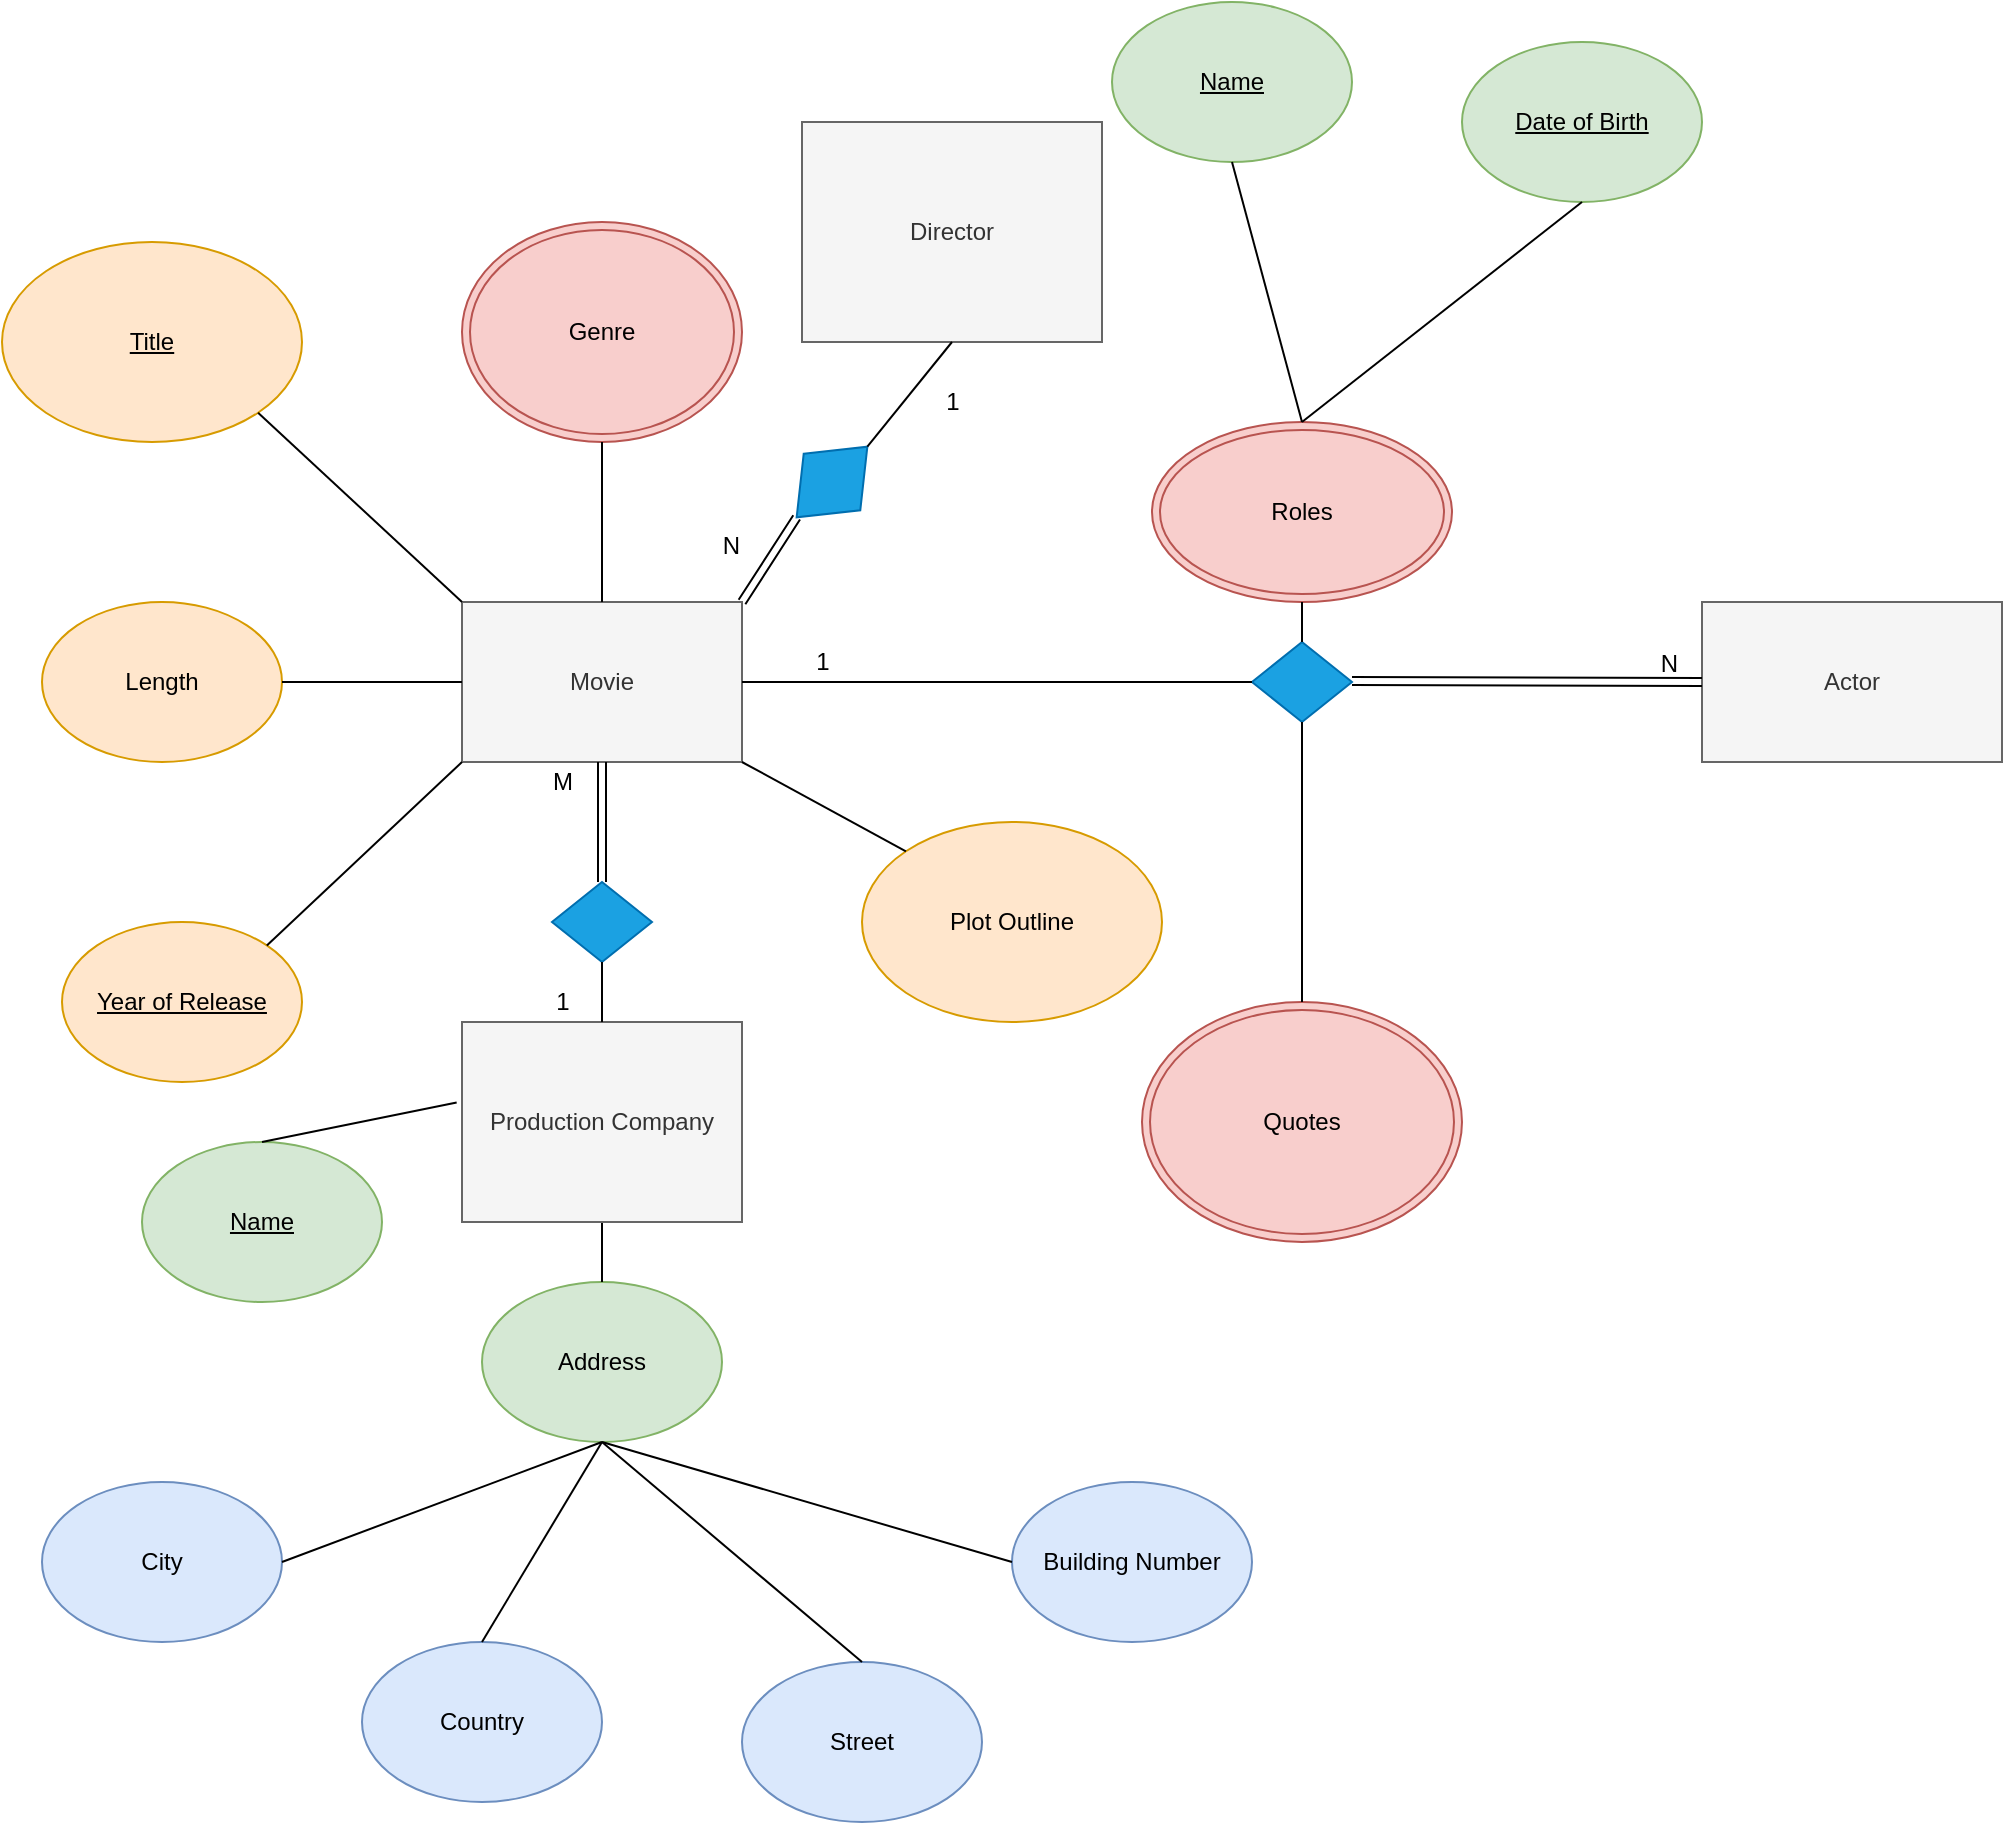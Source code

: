 <mxfile version="16.3.0" type="github">
  <diagram id="sgW8315THJMmDeOMLILc" name="Page-1">
    <mxGraphModel dx="1536" dy="1993" grid="1" gridSize="10" guides="1" tooltips="1" connect="1" arrows="1" fold="1" page="1" pageScale="1" pageWidth="850" pageHeight="1100" math="0" shadow="0">
      <root>
        <mxCell id="0" />
        <mxCell id="1" parent="0" />
        <mxCell id="68K0g6yoqlShgge0QlgU-1" value="Movie" style="rounded=0;whiteSpace=wrap;html=1;fillColor=#f5f5f5;strokeColor=#666666;fontColor=#333333;" parent="1" vertex="1">
          <mxGeometry x="320" y="240" width="140" height="80" as="geometry" />
        </mxCell>
        <mxCell id="68K0g6yoqlShgge0QlgU-12" value="Genre" style="ellipse;shape=doubleEllipse;whiteSpace=wrap;html=1;fillColor=#f8cecc;strokeColor=#b85450;" parent="1" vertex="1">
          <mxGeometry x="320" y="50" width="140" height="110" as="geometry" />
        </mxCell>
        <mxCell id="Qs5P2ZCcg5z2vbFwHX0I-3" value="&lt;u&gt;Title&lt;/u&gt;" style="ellipse;whiteSpace=wrap;html=1;fillColor=#ffe6cc;strokeColor=#d79b00;" parent="1" vertex="1">
          <mxGeometry x="90" y="60" width="150" height="100" as="geometry" />
        </mxCell>
        <mxCell id="Qs5P2ZCcg5z2vbFwHX0I-5" value="Length" style="ellipse;whiteSpace=wrap;html=1;fillColor=#ffe6cc;strokeColor=#d79b00;" parent="1" vertex="1">
          <mxGeometry x="110" y="240" width="120" height="80" as="geometry" />
        </mxCell>
        <mxCell id="Qs5P2ZCcg5z2vbFwHX0I-6" value="&lt;u&gt;Year of Release&lt;/u&gt;" style="ellipse;whiteSpace=wrap;html=1;fillColor=#ffe6cc;strokeColor=#d79b00;" parent="1" vertex="1">
          <mxGeometry x="120" y="400" width="120" height="80" as="geometry" />
        </mxCell>
        <mxCell id="Qs5P2ZCcg5z2vbFwHX0I-8" value="Plot Outline" style="ellipse;whiteSpace=wrap;html=1;fillColor=#ffe6cc;strokeColor=#d79b00;" parent="1" vertex="1">
          <mxGeometry x="520" y="350" width="150" height="100" as="geometry" />
        </mxCell>
        <mxCell id="Qs5P2ZCcg5z2vbFwHX0I-9" value="&lt;u&gt;Name&lt;/u&gt;" style="ellipse;whiteSpace=wrap;html=1;fillColor=#d5e8d4;strokeColor=#82b366;" parent="1" vertex="1">
          <mxGeometry x="160" y="510" width="120" height="80" as="geometry" />
        </mxCell>
        <mxCell id="Qs5P2ZCcg5z2vbFwHX0I-10" value="Address" style="ellipse;whiteSpace=wrap;html=1;fillColor=#d5e8d4;strokeColor=#82b366;" parent="1" vertex="1">
          <mxGeometry x="330" y="580" width="120" height="80" as="geometry" />
        </mxCell>
        <mxCell id="Qs5P2ZCcg5z2vbFwHX0I-11" value="Country" style="ellipse;whiteSpace=wrap;html=1;fillColor=#dae8fc;strokeColor=#6c8ebf;" parent="1" vertex="1">
          <mxGeometry x="270" y="760" width="120" height="80" as="geometry" />
        </mxCell>
        <mxCell id="Qs5P2ZCcg5z2vbFwHX0I-12" value="City" style="ellipse;whiteSpace=wrap;html=1;fillColor=#dae8fc;strokeColor=#6c8ebf;" parent="1" vertex="1">
          <mxGeometry x="110" y="680" width="120" height="80" as="geometry" />
        </mxCell>
        <mxCell id="Qs5P2ZCcg5z2vbFwHX0I-13" value="Street" style="ellipse;whiteSpace=wrap;html=1;fillColor=#dae8fc;strokeColor=#6c8ebf;" parent="1" vertex="1">
          <mxGeometry x="460" y="770" width="120" height="80" as="geometry" />
        </mxCell>
        <mxCell id="Qs5P2ZCcg5z2vbFwHX0I-14" value="Building Number" style="ellipse;whiteSpace=wrap;html=1;fillColor=#dae8fc;strokeColor=#6c8ebf;" parent="1" vertex="1">
          <mxGeometry x="595" y="680" width="120" height="80" as="geometry" />
        </mxCell>
        <mxCell id="Qs5P2ZCcg5z2vbFwHX0I-15" value="Actor" style="rounded=0;whiteSpace=wrap;html=1;fillColor=#f5f5f5;strokeColor=#666666;fontColor=#333333;" parent="1" vertex="1">
          <mxGeometry x="940" y="240" width="150" height="80" as="geometry" />
        </mxCell>
        <mxCell id="Qs5P2ZCcg5z2vbFwHX0I-17" value="&lt;u&gt;Name&lt;/u&gt;" style="ellipse;whiteSpace=wrap;html=1;fillColor=#d5e8d4;strokeColor=#82b366;" parent="1" vertex="1">
          <mxGeometry x="645" y="-60" width="120" height="80" as="geometry" />
        </mxCell>
        <mxCell id="Qs5P2ZCcg5z2vbFwHX0I-19" value="Quotes" style="ellipse;shape=doubleEllipse;whiteSpace=wrap;html=1;fillColor=#f8cecc;strokeColor=#b85450;" parent="1" vertex="1">
          <mxGeometry x="660" y="440" width="160" height="120" as="geometry" />
        </mxCell>
        <mxCell id="Qs5P2ZCcg5z2vbFwHX0I-22" value="" style="rhombus;whiteSpace=wrap;html=1;fillColor=#1ba1e2;strokeColor=#006EAF;fontColor=#ffffff;" parent="1" vertex="1">
          <mxGeometry x="715" y="260" width="50" height="40" as="geometry" />
        </mxCell>
        <mxCell id="Qs5P2ZCcg5z2vbFwHX0I-30" value="&lt;u&gt;Date of Birth&lt;/u&gt;" style="ellipse;whiteSpace=wrap;html=1;fillColor=#d5e8d4;strokeColor=#82b366;" parent="1" vertex="1">
          <mxGeometry x="820" y="-40" width="120" height="80" as="geometry" />
        </mxCell>
        <mxCell id="Qs5P2ZCcg5z2vbFwHX0I-31" value="Roles" style="ellipse;shape=doubleEllipse;whiteSpace=wrap;html=1;fillColor=#f8cecc;strokeColor=#b85450;" parent="1" vertex="1">
          <mxGeometry x="665" y="150" width="150" height="90" as="geometry" />
        </mxCell>
        <mxCell id="Qs5P2ZCcg5z2vbFwHX0I-32" value="" style="rhombus;whiteSpace=wrap;html=1;fillColor=#1ba1e2;strokeColor=#006EAF;fontColor=#ffffff;" parent="1" vertex="1">
          <mxGeometry x="365" y="380" width="50" height="40" as="geometry" />
        </mxCell>
        <mxCell id="Qs5P2ZCcg5z2vbFwHX0I-37" value="" style="endArrow=none;html=1;entryX=0;entryY=0.5;entryDx=0;entryDy=0;exitX=1;exitY=0.5;exitDx=0;exitDy=0;" parent="1" source="68K0g6yoqlShgge0QlgU-1" target="Qs5P2ZCcg5z2vbFwHX0I-22" edge="1">
          <mxGeometry width="50" height="50" relative="1" as="geometry">
            <mxPoint x="500" y="340" as="sourcePoint" />
            <mxPoint x="550" y="290" as="targetPoint" />
          </mxGeometry>
        </mxCell>
        <mxCell id="Qs5P2ZCcg5z2vbFwHX0I-38" value="" style="endArrow=none;html=1;entryX=0.5;entryY=1;entryDx=0;entryDy=0;exitX=0.5;exitY=0;exitDx=0;exitDy=0;" parent="1" source="Qs5P2ZCcg5z2vbFwHX0I-19" target="Qs5P2ZCcg5z2vbFwHX0I-22" edge="1">
          <mxGeometry width="50" height="50" relative="1" as="geometry">
            <mxPoint x="500" y="340" as="sourcePoint" />
            <mxPoint x="550" y="290" as="targetPoint" />
          </mxGeometry>
        </mxCell>
        <mxCell id="Qs5P2ZCcg5z2vbFwHX0I-40" value="" style="endArrow=none;html=1;exitX=0.5;exitY=0;exitDx=0;exitDy=0;entryX=-0.019;entryY=0.403;entryDx=0;entryDy=0;entryPerimeter=0;" parent="1" source="Qs5P2ZCcg5z2vbFwHX0I-9" target="Qs5P2ZCcg5z2vbFwHX0I-71" edge="1">
          <mxGeometry width="50" height="50" relative="1" as="geometry">
            <mxPoint x="430" y="550" as="sourcePoint" />
            <mxPoint x="480" y="500" as="targetPoint" />
          </mxGeometry>
        </mxCell>
        <mxCell id="Qs5P2ZCcg5z2vbFwHX0I-41" value="" style="endArrow=none;html=1;exitX=0.5;exitY=0;exitDx=0;exitDy=0;entryX=0.5;entryY=1;entryDx=0;entryDy=0;" parent="1" source="Qs5P2ZCcg5z2vbFwHX0I-11" target="Qs5P2ZCcg5z2vbFwHX0I-10" edge="1">
          <mxGeometry width="50" height="50" relative="1" as="geometry">
            <mxPoint x="430" y="570" as="sourcePoint" />
            <mxPoint x="480" y="520" as="targetPoint" />
          </mxGeometry>
        </mxCell>
        <mxCell id="Qs5P2ZCcg5z2vbFwHX0I-42" value="" style="endArrow=none;html=1;exitX=0.5;exitY=0;exitDx=0;exitDy=0;entryX=0.5;entryY=1;entryDx=0;entryDy=0;" parent="1" source="Qs5P2ZCcg5z2vbFwHX0I-10" target="Qs5P2ZCcg5z2vbFwHX0I-71" edge="1">
          <mxGeometry width="50" height="50" relative="1" as="geometry">
            <mxPoint x="430" y="570" as="sourcePoint" />
            <mxPoint x="390" y="500" as="targetPoint" />
          </mxGeometry>
        </mxCell>
        <mxCell id="Qs5P2ZCcg5z2vbFwHX0I-43" value="" style="endArrow=none;html=1;exitX=1;exitY=0.5;exitDx=0;exitDy=0;entryX=0.5;entryY=1;entryDx=0;entryDy=0;" parent="1" source="Qs5P2ZCcg5z2vbFwHX0I-12" target="Qs5P2ZCcg5z2vbFwHX0I-10" edge="1">
          <mxGeometry width="50" height="50" relative="1" as="geometry">
            <mxPoint x="430" y="570" as="sourcePoint" />
            <mxPoint x="480" y="520" as="targetPoint" />
          </mxGeometry>
        </mxCell>
        <mxCell id="Qs5P2ZCcg5z2vbFwHX0I-44" value="" style="endArrow=none;html=1;exitX=0.5;exitY=0;exitDx=0;exitDy=0;" parent="1" source="Qs5P2ZCcg5z2vbFwHX0I-13" edge="1">
          <mxGeometry width="50" height="50" relative="1" as="geometry">
            <mxPoint x="430" y="570" as="sourcePoint" />
            <mxPoint x="390" y="660" as="targetPoint" />
          </mxGeometry>
        </mxCell>
        <mxCell id="Qs5P2ZCcg5z2vbFwHX0I-45" value="" style="endArrow=none;html=1;entryX=0;entryY=0.5;entryDx=0;entryDy=0;exitX=0.5;exitY=1;exitDx=0;exitDy=0;" parent="1" source="Qs5P2ZCcg5z2vbFwHX0I-10" target="Qs5P2ZCcg5z2vbFwHX0I-14" edge="1">
          <mxGeometry width="50" height="50" relative="1" as="geometry">
            <mxPoint x="430" y="570" as="sourcePoint" />
            <mxPoint x="480" y="520" as="targetPoint" />
          </mxGeometry>
        </mxCell>
        <mxCell id="Qs5P2ZCcg5z2vbFwHX0I-46" value="" style="endArrow=none;html=1;exitX=1;exitY=0.5;exitDx=0;exitDy=0;" parent="1" source="Qs5P2ZCcg5z2vbFwHX0I-5" edge="1">
          <mxGeometry width="50" height="50" relative="1" as="geometry">
            <mxPoint x="500" y="330" as="sourcePoint" />
            <mxPoint x="320" y="280" as="targetPoint" />
          </mxGeometry>
        </mxCell>
        <mxCell id="Qs5P2ZCcg5z2vbFwHX0I-47" value="" style="endArrow=none;html=1;exitX=1;exitY=0;exitDx=0;exitDy=0;entryX=0;entryY=1;entryDx=0;entryDy=0;" parent="1" source="Qs5P2ZCcg5z2vbFwHX0I-6" target="68K0g6yoqlShgge0QlgU-1" edge="1">
          <mxGeometry width="50" height="50" relative="1" as="geometry">
            <mxPoint x="500" y="360" as="sourcePoint" />
            <mxPoint x="550" y="310" as="targetPoint" />
          </mxGeometry>
        </mxCell>
        <mxCell id="Qs5P2ZCcg5z2vbFwHX0I-48" value="" style="endArrow=none;html=1;exitX=0.5;exitY=0;exitDx=0;exitDy=0;entryX=0.5;entryY=1;entryDx=0;entryDy=0;" parent="1" source="68K0g6yoqlShgge0QlgU-1" target="68K0g6yoqlShgge0QlgU-12" edge="1">
          <mxGeometry width="50" height="50" relative="1" as="geometry">
            <mxPoint x="500" y="220" as="sourcePoint" />
            <mxPoint x="550" y="170" as="targetPoint" />
          </mxGeometry>
        </mxCell>
        <mxCell id="Qs5P2ZCcg5z2vbFwHX0I-51" value="" style="endArrow=none;html=1;exitX=0.5;exitY=1;exitDx=0;exitDy=0;entryX=0.5;entryY=0;entryDx=0;entryDy=0;" parent="1" source="Qs5P2ZCcg5z2vbFwHX0I-17" target="Qs5P2ZCcg5z2vbFwHX0I-31" edge="1">
          <mxGeometry width="50" height="50" relative="1" as="geometry">
            <mxPoint x="980" y="360" as="sourcePoint" />
            <mxPoint x="1030" y="310" as="targetPoint" />
          </mxGeometry>
        </mxCell>
        <mxCell id="Qs5P2ZCcg5z2vbFwHX0I-52" value="" style="endArrow=none;html=1;exitX=0.5;exitY=1;exitDx=0;exitDy=0;entryX=0.5;entryY=0;entryDx=0;entryDy=0;" parent="1" source="Qs5P2ZCcg5z2vbFwHX0I-30" target="Qs5P2ZCcg5z2vbFwHX0I-31" edge="1">
          <mxGeometry width="50" height="50" relative="1" as="geometry">
            <mxPoint x="980" y="360" as="sourcePoint" />
            <mxPoint x="1030" y="310" as="targetPoint" />
          </mxGeometry>
        </mxCell>
        <mxCell id="Qs5P2ZCcg5z2vbFwHX0I-53" value="" style="endArrow=none;html=1;entryX=0;entryY=0;entryDx=0;entryDy=0;exitX=1;exitY=1;exitDx=0;exitDy=0;" parent="1" source="68K0g6yoqlShgge0QlgU-1" target="Qs5P2ZCcg5z2vbFwHX0I-8" edge="1">
          <mxGeometry width="50" height="50" relative="1" as="geometry">
            <mxPoint x="470" y="360" as="sourcePoint" />
            <mxPoint x="520" y="310" as="targetPoint" />
          </mxGeometry>
        </mxCell>
        <mxCell id="Qs5P2ZCcg5z2vbFwHX0I-54" value="" style="endArrow=none;html=1;entryX=1;entryY=1;entryDx=0;entryDy=0;exitX=0;exitY=0;exitDx=0;exitDy=0;" parent="1" source="68K0g6yoqlShgge0QlgU-1" target="Qs5P2ZCcg5z2vbFwHX0I-3" edge="1">
          <mxGeometry width="50" height="50" relative="1" as="geometry">
            <mxPoint x="440" y="250" as="sourcePoint" />
            <mxPoint x="490" y="200" as="targetPoint" />
          </mxGeometry>
        </mxCell>
        <mxCell id="Qs5P2ZCcg5z2vbFwHX0I-55" value="Director" style="rounded=0;whiteSpace=wrap;html=1;fillColor=#f5f5f5;strokeColor=#666666;fontColor=#333333;" parent="1" vertex="1">
          <mxGeometry x="490" width="150" height="110" as="geometry" />
        </mxCell>
        <mxCell id="Qs5P2ZCcg5z2vbFwHX0I-58" value="" style="rhombus;whiteSpace=wrap;html=1;fillColor=#1ba1e2;strokeColor=#006EAF;fontColor=#ffffff;rotation=-45;" parent="1" vertex="1">
          <mxGeometry x="480" y="160" width="50" height="40" as="geometry" />
        </mxCell>
        <mxCell id="Qs5P2ZCcg5z2vbFwHX0I-61" value="" style="endArrow=none;html=1;exitX=1;exitY=0.5;exitDx=0;exitDy=0;entryX=0.5;entryY=1;entryDx=0;entryDy=0;" parent="1" source="Qs5P2ZCcg5z2vbFwHX0I-58" target="Qs5P2ZCcg5z2vbFwHX0I-55" edge="1">
          <mxGeometry width="50" height="50" relative="1" as="geometry">
            <mxPoint x="860" y="330" as="sourcePoint" />
            <mxPoint x="1180" y="-30" as="targetPoint" />
          </mxGeometry>
        </mxCell>
        <mxCell id="Qs5P2ZCcg5z2vbFwHX0I-66" value="1" style="text;html=1;align=center;verticalAlign=middle;resizable=0;points=[];autosize=1;strokeColor=none;" parent="1" vertex="1">
          <mxGeometry x="360" y="430" width="20" height="20" as="geometry" />
        </mxCell>
        <mxCell id="Qs5P2ZCcg5z2vbFwHX0I-67" value="M" style="text;html=1;align=center;verticalAlign=middle;resizable=0;points=[];autosize=1;strokeColor=none;" parent="1" vertex="1">
          <mxGeometry x="355" y="320" width="30" height="20" as="geometry" />
        </mxCell>
        <mxCell id="Qs5P2ZCcg5z2vbFwHX0I-71" value="Production Company" style="rounded=0;whiteSpace=wrap;html=1;fillColor=#f5f5f5;strokeColor=#666666;fontColor=#333333;" parent="1" vertex="1">
          <mxGeometry x="320" y="450" width="140" height="100" as="geometry" />
        </mxCell>
        <mxCell id="Qs5P2ZCcg5z2vbFwHX0I-74" value="" style="endArrow=none;html=1;exitX=0.5;exitY=0;exitDx=0;exitDy=0;entryX=0.5;entryY=1;entryDx=0;entryDy=0;" parent="1" source="Qs5P2ZCcg5z2vbFwHX0I-71" target="Qs5P2ZCcg5z2vbFwHX0I-32" edge="1">
          <mxGeometry width="50" height="50" relative="1" as="geometry">
            <mxPoint x="410" y="440" as="sourcePoint" />
            <mxPoint x="460" y="390" as="targetPoint" />
          </mxGeometry>
        </mxCell>
        <mxCell id="MElZlA9q3Xncu6-exDx3-2" value="" style="endArrow=none;html=1;rounded=0;entryX=0.5;entryY=1;entryDx=0;entryDy=0;exitX=0.5;exitY=0;exitDx=0;exitDy=0;" edge="1" parent="1" source="Qs5P2ZCcg5z2vbFwHX0I-22" target="Qs5P2ZCcg5z2vbFwHX0I-31">
          <mxGeometry width="50" height="50" relative="1" as="geometry">
            <mxPoint x="640" y="330" as="sourcePoint" />
            <mxPoint x="690" y="280" as="targetPoint" />
          </mxGeometry>
        </mxCell>
        <mxCell id="MElZlA9q3Xncu6-exDx3-3" value="" style="shape=link;html=1;rounded=0;entryX=0.5;entryY=1;entryDx=0;entryDy=0;exitX=0.5;exitY=0;exitDx=0;exitDy=0;" edge="1" parent="1" source="Qs5P2ZCcg5z2vbFwHX0I-32" target="68K0g6yoqlShgge0QlgU-1">
          <mxGeometry relative="1" as="geometry">
            <mxPoint x="390" y="370" as="sourcePoint" />
            <mxPoint x="750" y="400" as="targetPoint" />
          </mxGeometry>
        </mxCell>
        <mxCell id="MElZlA9q3Xncu6-exDx3-5" value="" style="shape=link;html=1;rounded=0;entryX=0;entryY=0.5;entryDx=0;entryDy=0;" edge="1" parent="1" target="Qs5P2ZCcg5z2vbFwHX0I-15">
          <mxGeometry relative="1" as="geometry">
            <mxPoint x="765" y="279.44" as="sourcePoint" />
            <mxPoint x="925" y="279.44" as="targetPoint" />
          </mxGeometry>
        </mxCell>
        <mxCell id="MElZlA9q3Xncu6-exDx3-6" value="N" style="resizable=0;html=1;align=right;verticalAlign=bottom;" connectable="0" vertex="1" parent="MElZlA9q3Xncu6-exDx3-5">
          <mxGeometry x="1" relative="1" as="geometry">
            <mxPoint x="-11" as="offset" />
          </mxGeometry>
        </mxCell>
        <mxCell id="MElZlA9q3Xncu6-exDx3-7" value="" style="shape=link;html=1;rounded=0;entryX=1;entryY=0;entryDx=0;entryDy=0;exitX=0;exitY=0.5;exitDx=0;exitDy=0;" edge="1" parent="1" source="Qs5P2ZCcg5z2vbFwHX0I-58" target="68K0g6yoqlShgge0QlgU-1">
          <mxGeometry relative="1" as="geometry">
            <mxPoint x="410" y="230" as="sourcePoint" />
            <mxPoint x="570" y="230" as="targetPoint" />
          </mxGeometry>
        </mxCell>
        <mxCell id="MElZlA9q3Xncu6-exDx3-8" value="N" style="resizable=0;html=1;align=right;verticalAlign=bottom;" connectable="0" vertex="1" parent="MElZlA9q3Xncu6-exDx3-7">
          <mxGeometry x="1" relative="1" as="geometry">
            <mxPoint y="-20" as="offset" />
          </mxGeometry>
        </mxCell>
        <mxCell id="MElZlA9q3Xncu6-exDx3-9" value="1" style="text;html=1;align=center;verticalAlign=middle;resizable=0;points=[];autosize=1;strokeColor=none;fillColor=none;" vertex="1" parent="1">
          <mxGeometry x="555" y="130" width="20" height="20" as="geometry" />
        </mxCell>
        <mxCell id="MElZlA9q3Xncu6-exDx3-10" value="1" style="text;html=1;align=center;verticalAlign=middle;resizable=0;points=[];autosize=1;strokeColor=none;fillColor=none;" vertex="1" parent="1">
          <mxGeometry x="490" y="260" width="20" height="20" as="geometry" />
        </mxCell>
      </root>
    </mxGraphModel>
  </diagram>
</mxfile>

